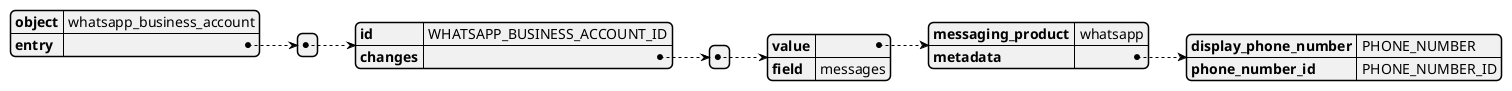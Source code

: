 @startjson

{
  "object": "whatsapp_business_account",
  "entry": [
        {
            "id": "WHATSAPP_BUSINESS_ACCOUNT_ID",
            "changes": [
                {
                    "value": {
                        "messaging_product": "whatsapp",
                        "metadata": {
                            "display_phone_number": "PHONE_NUMBER",
                            "phone_number_id": "PHONE_NUMBER_ID"
                        }
                    },
                    "field": "messages"
                }
            ]
        }
    ]
}

@endjson